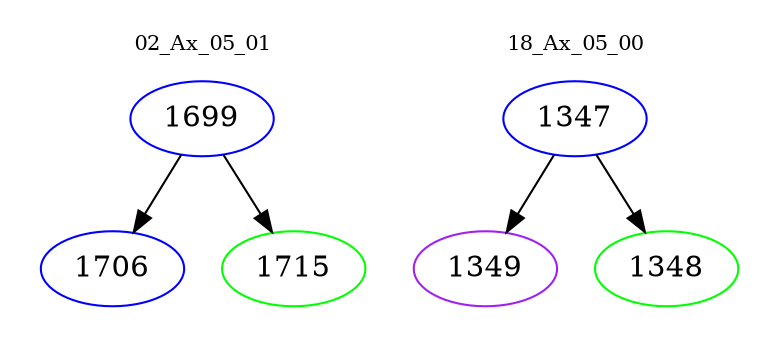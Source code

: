 digraph{
subgraph cluster_0 {
color = white
label = "02_Ax_05_01";
fontsize=10;
T0_1699 [label="1699", color="blue"]
T0_1699 -> T0_1706 [color="black"]
T0_1706 [label="1706", color="blue"]
T0_1699 -> T0_1715 [color="black"]
T0_1715 [label="1715", color="green"]
}
subgraph cluster_1 {
color = white
label = "18_Ax_05_00";
fontsize=10;
T1_1347 [label="1347", color="blue"]
T1_1347 -> T1_1349 [color="black"]
T1_1349 [label="1349", color="purple"]
T1_1347 -> T1_1348 [color="black"]
T1_1348 [label="1348", color="green"]
}
}
